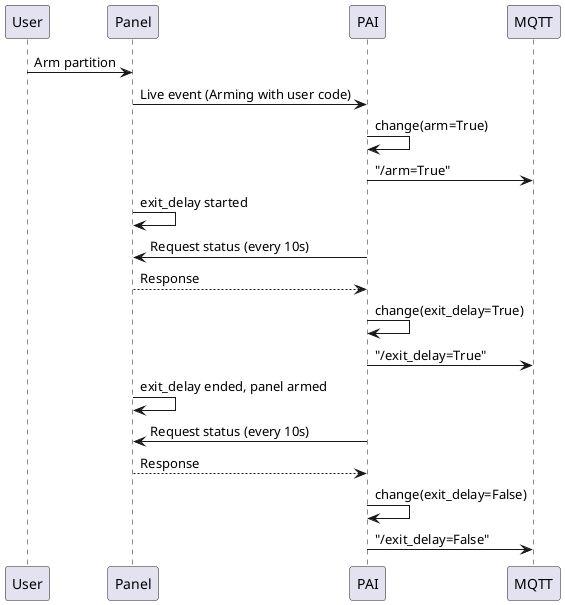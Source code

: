 @startuml
User->Panel: Arm partition
Panel->PAI: Live event (Arming with user code)
PAI->PAI: change(arm=True)
PAI->MQTT: "/arm=True"

Panel->Panel: exit_delay started
PAI->Panel: Request status (every 10s)
Panel-->PAI: Response
PAI->PAI: change(exit_delay=True)
PAI->MQTT: "/exit_delay=True"

Panel->Panel: exit_delay ended, panel armed
PAI->Panel: Request status (every 10s)
Panel-->PAI: Response
PAI->PAI: change(exit_delay=False)
PAI->MQTT: "/exit_delay=False"
@enduml
